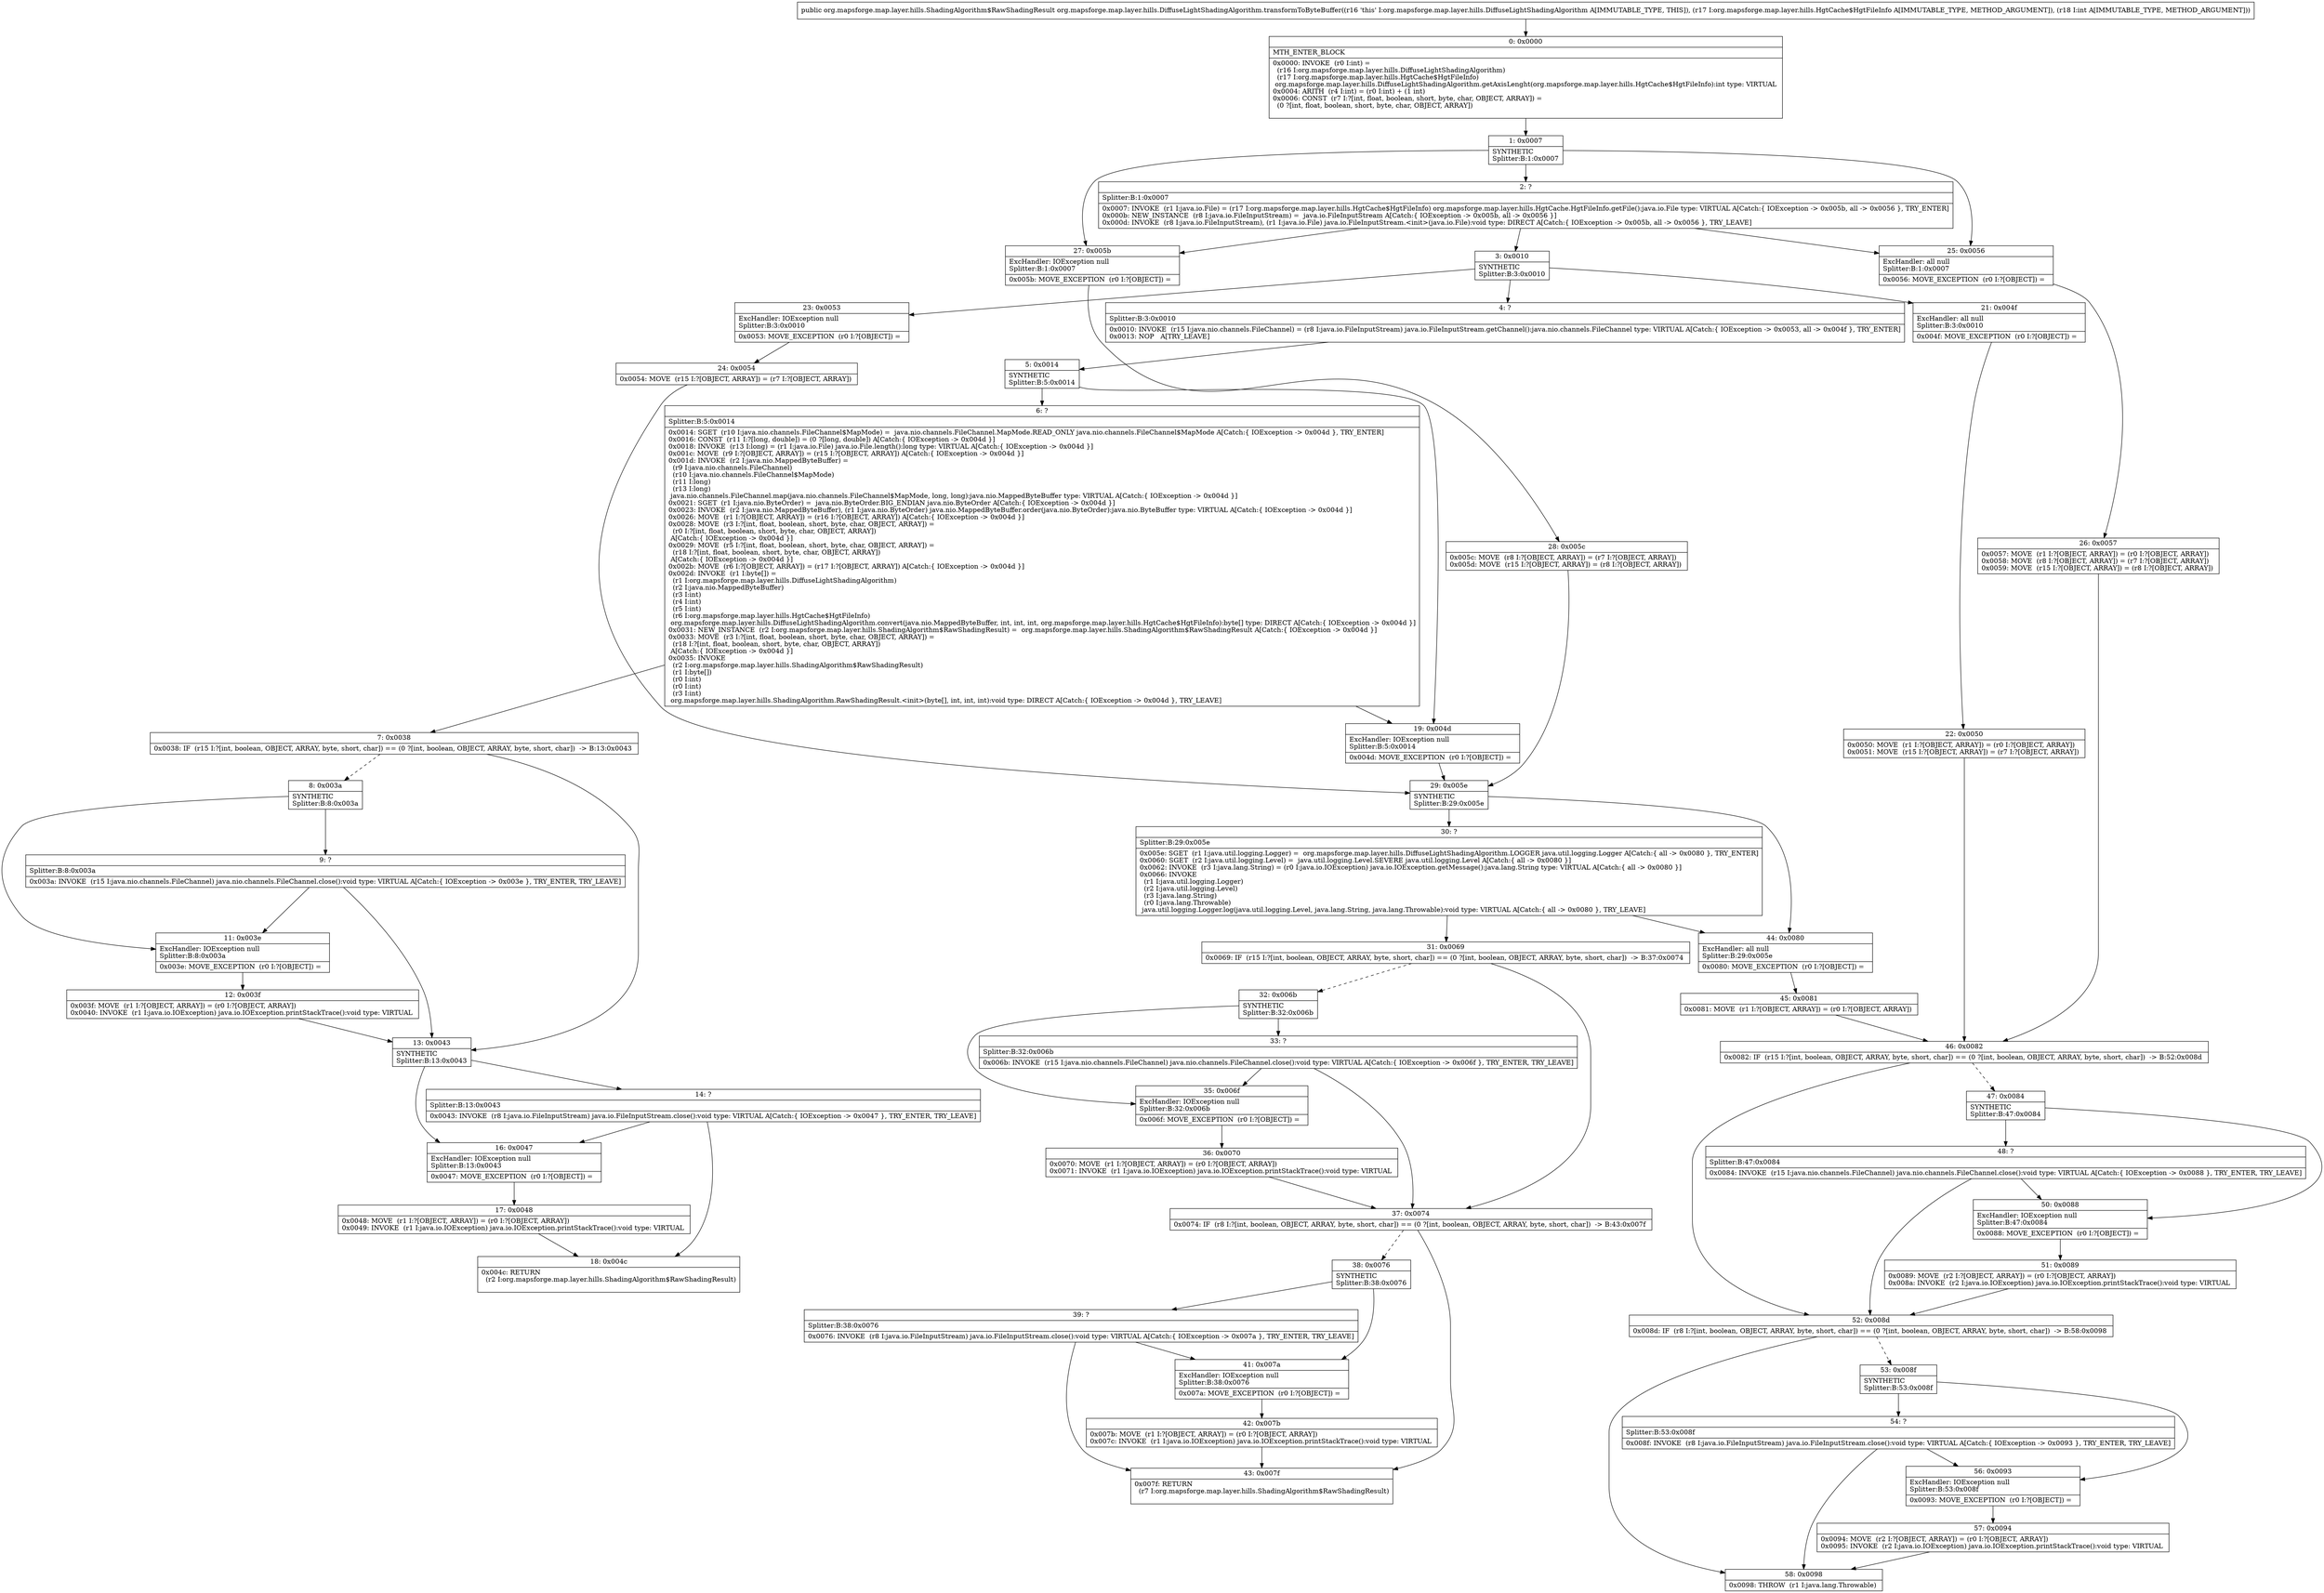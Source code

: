 digraph "CFG fororg.mapsforge.map.layer.hills.DiffuseLightShadingAlgorithm.transformToByteBuffer(Lorg\/mapsforge\/map\/layer\/hills\/HgtCache$HgtFileInfo;I)Lorg\/mapsforge\/map\/layer\/hills\/ShadingAlgorithm$RawShadingResult;" {
Node_0 [shape=record,label="{0\:\ 0x0000|MTH_ENTER_BLOCK\l|0x0000: INVOKE  (r0 I:int) = \l  (r16 I:org.mapsforge.map.layer.hills.DiffuseLightShadingAlgorithm)\l  (r17 I:org.mapsforge.map.layer.hills.HgtCache$HgtFileInfo)\l org.mapsforge.map.layer.hills.DiffuseLightShadingAlgorithm.getAxisLenght(org.mapsforge.map.layer.hills.HgtCache$HgtFileInfo):int type: VIRTUAL \l0x0004: ARITH  (r4 I:int) = (r0 I:int) + (1 int) \l0x0006: CONST  (r7 I:?[int, float, boolean, short, byte, char, OBJECT, ARRAY]) = \l  (0 ?[int, float, boolean, short, byte, char, OBJECT, ARRAY])\l \l}"];
Node_1 [shape=record,label="{1\:\ 0x0007|SYNTHETIC\lSplitter:B:1:0x0007\l}"];
Node_2 [shape=record,label="{2\:\ ?|Splitter:B:1:0x0007\l|0x0007: INVOKE  (r1 I:java.io.File) = (r17 I:org.mapsforge.map.layer.hills.HgtCache$HgtFileInfo) org.mapsforge.map.layer.hills.HgtCache.HgtFileInfo.getFile():java.io.File type: VIRTUAL A[Catch:\{ IOException \-\> 0x005b, all \-\> 0x0056 \}, TRY_ENTER]\l0x000b: NEW_INSTANCE  (r8 I:java.io.FileInputStream) =  java.io.FileInputStream A[Catch:\{ IOException \-\> 0x005b, all \-\> 0x0056 \}]\l0x000d: INVOKE  (r8 I:java.io.FileInputStream), (r1 I:java.io.File) java.io.FileInputStream.\<init\>(java.io.File):void type: DIRECT A[Catch:\{ IOException \-\> 0x005b, all \-\> 0x0056 \}, TRY_LEAVE]\l}"];
Node_3 [shape=record,label="{3\:\ 0x0010|SYNTHETIC\lSplitter:B:3:0x0010\l}"];
Node_4 [shape=record,label="{4\:\ ?|Splitter:B:3:0x0010\l|0x0010: INVOKE  (r15 I:java.nio.channels.FileChannel) = (r8 I:java.io.FileInputStream) java.io.FileInputStream.getChannel():java.nio.channels.FileChannel type: VIRTUAL A[Catch:\{ IOException \-\> 0x0053, all \-\> 0x004f \}, TRY_ENTER]\l0x0013: NOP   A[TRY_LEAVE]\l}"];
Node_5 [shape=record,label="{5\:\ 0x0014|SYNTHETIC\lSplitter:B:5:0x0014\l}"];
Node_6 [shape=record,label="{6\:\ ?|Splitter:B:5:0x0014\l|0x0014: SGET  (r10 I:java.nio.channels.FileChannel$MapMode) =  java.nio.channels.FileChannel.MapMode.READ_ONLY java.nio.channels.FileChannel$MapMode A[Catch:\{ IOException \-\> 0x004d \}, TRY_ENTER]\l0x0016: CONST  (r11 I:?[long, double]) = (0 ?[long, double]) A[Catch:\{ IOException \-\> 0x004d \}]\l0x0018: INVOKE  (r13 I:long) = (r1 I:java.io.File) java.io.File.length():long type: VIRTUAL A[Catch:\{ IOException \-\> 0x004d \}]\l0x001c: MOVE  (r9 I:?[OBJECT, ARRAY]) = (r15 I:?[OBJECT, ARRAY]) A[Catch:\{ IOException \-\> 0x004d \}]\l0x001d: INVOKE  (r2 I:java.nio.MappedByteBuffer) = \l  (r9 I:java.nio.channels.FileChannel)\l  (r10 I:java.nio.channels.FileChannel$MapMode)\l  (r11 I:long)\l  (r13 I:long)\l java.nio.channels.FileChannel.map(java.nio.channels.FileChannel$MapMode, long, long):java.nio.MappedByteBuffer type: VIRTUAL A[Catch:\{ IOException \-\> 0x004d \}]\l0x0021: SGET  (r1 I:java.nio.ByteOrder) =  java.nio.ByteOrder.BIG_ENDIAN java.nio.ByteOrder A[Catch:\{ IOException \-\> 0x004d \}]\l0x0023: INVOKE  (r2 I:java.nio.MappedByteBuffer), (r1 I:java.nio.ByteOrder) java.nio.MappedByteBuffer.order(java.nio.ByteOrder):java.nio.ByteBuffer type: VIRTUAL A[Catch:\{ IOException \-\> 0x004d \}]\l0x0026: MOVE  (r1 I:?[OBJECT, ARRAY]) = (r16 I:?[OBJECT, ARRAY]) A[Catch:\{ IOException \-\> 0x004d \}]\l0x0028: MOVE  (r3 I:?[int, float, boolean, short, byte, char, OBJECT, ARRAY]) = \l  (r0 I:?[int, float, boolean, short, byte, char, OBJECT, ARRAY])\l A[Catch:\{ IOException \-\> 0x004d \}]\l0x0029: MOVE  (r5 I:?[int, float, boolean, short, byte, char, OBJECT, ARRAY]) = \l  (r18 I:?[int, float, boolean, short, byte, char, OBJECT, ARRAY])\l A[Catch:\{ IOException \-\> 0x004d \}]\l0x002b: MOVE  (r6 I:?[OBJECT, ARRAY]) = (r17 I:?[OBJECT, ARRAY]) A[Catch:\{ IOException \-\> 0x004d \}]\l0x002d: INVOKE  (r1 I:byte[]) = \l  (r1 I:org.mapsforge.map.layer.hills.DiffuseLightShadingAlgorithm)\l  (r2 I:java.nio.MappedByteBuffer)\l  (r3 I:int)\l  (r4 I:int)\l  (r5 I:int)\l  (r6 I:org.mapsforge.map.layer.hills.HgtCache$HgtFileInfo)\l org.mapsforge.map.layer.hills.DiffuseLightShadingAlgorithm.convert(java.nio.MappedByteBuffer, int, int, int, org.mapsforge.map.layer.hills.HgtCache$HgtFileInfo):byte[] type: DIRECT A[Catch:\{ IOException \-\> 0x004d \}]\l0x0031: NEW_INSTANCE  (r2 I:org.mapsforge.map.layer.hills.ShadingAlgorithm$RawShadingResult) =  org.mapsforge.map.layer.hills.ShadingAlgorithm$RawShadingResult A[Catch:\{ IOException \-\> 0x004d \}]\l0x0033: MOVE  (r3 I:?[int, float, boolean, short, byte, char, OBJECT, ARRAY]) = \l  (r18 I:?[int, float, boolean, short, byte, char, OBJECT, ARRAY])\l A[Catch:\{ IOException \-\> 0x004d \}]\l0x0035: INVOKE  \l  (r2 I:org.mapsforge.map.layer.hills.ShadingAlgorithm$RawShadingResult)\l  (r1 I:byte[])\l  (r0 I:int)\l  (r0 I:int)\l  (r3 I:int)\l org.mapsforge.map.layer.hills.ShadingAlgorithm.RawShadingResult.\<init\>(byte[], int, int, int):void type: DIRECT A[Catch:\{ IOException \-\> 0x004d \}, TRY_LEAVE]\l}"];
Node_7 [shape=record,label="{7\:\ 0x0038|0x0038: IF  (r15 I:?[int, boolean, OBJECT, ARRAY, byte, short, char]) == (0 ?[int, boolean, OBJECT, ARRAY, byte, short, char])  \-\> B:13:0x0043 \l}"];
Node_8 [shape=record,label="{8\:\ 0x003a|SYNTHETIC\lSplitter:B:8:0x003a\l}"];
Node_9 [shape=record,label="{9\:\ ?|Splitter:B:8:0x003a\l|0x003a: INVOKE  (r15 I:java.nio.channels.FileChannel) java.nio.channels.FileChannel.close():void type: VIRTUAL A[Catch:\{ IOException \-\> 0x003e \}, TRY_ENTER, TRY_LEAVE]\l}"];
Node_11 [shape=record,label="{11\:\ 0x003e|ExcHandler: IOException null\lSplitter:B:8:0x003a\l|0x003e: MOVE_EXCEPTION  (r0 I:?[OBJECT]) =  \l}"];
Node_12 [shape=record,label="{12\:\ 0x003f|0x003f: MOVE  (r1 I:?[OBJECT, ARRAY]) = (r0 I:?[OBJECT, ARRAY]) \l0x0040: INVOKE  (r1 I:java.io.IOException) java.io.IOException.printStackTrace():void type: VIRTUAL \l}"];
Node_13 [shape=record,label="{13\:\ 0x0043|SYNTHETIC\lSplitter:B:13:0x0043\l}"];
Node_14 [shape=record,label="{14\:\ ?|Splitter:B:13:0x0043\l|0x0043: INVOKE  (r8 I:java.io.FileInputStream) java.io.FileInputStream.close():void type: VIRTUAL A[Catch:\{ IOException \-\> 0x0047 \}, TRY_ENTER, TRY_LEAVE]\l}"];
Node_16 [shape=record,label="{16\:\ 0x0047|ExcHandler: IOException null\lSplitter:B:13:0x0043\l|0x0047: MOVE_EXCEPTION  (r0 I:?[OBJECT]) =  \l}"];
Node_17 [shape=record,label="{17\:\ 0x0048|0x0048: MOVE  (r1 I:?[OBJECT, ARRAY]) = (r0 I:?[OBJECT, ARRAY]) \l0x0049: INVOKE  (r1 I:java.io.IOException) java.io.IOException.printStackTrace():void type: VIRTUAL \l}"];
Node_18 [shape=record,label="{18\:\ 0x004c|0x004c: RETURN  \l  (r2 I:org.mapsforge.map.layer.hills.ShadingAlgorithm$RawShadingResult)\l \l}"];
Node_19 [shape=record,label="{19\:\ 0x004d|ExcHandler: IOException null\lSplitter:B:5:0x0014\l|0x004d: MOVE_EXCEPTION  (r0 I:?[OBJECT]) =  \l}"];
Node_21 [shape=record,label="{21\:\ 0x004f|ExcHandler: all null\lSplitter:B:3:0x0010\l|0x004f: MOVE_EXCEPTION  (r0 I:?[OBJECT]) =  \l}"];
Node_22 [shape=record,label="{22\:\ 0x0050|0x0050: MOVE  (r1 I:?[OBJECT, ARRAY]) = (r0 I:?[OBJECT, ARRAY]) \l0x0051: MOVE  (r15 I:?[OBJECT, ARRAY]) = (r7 I:?[OBJECT, ARRAY]) \l}"];
Node_23 [shape=record,label="{23\:\ 0x0053|ExcHandler: IOException null\lSplitter:B:3:0x0010\l|0x0053: MOVE_EXCEPTION  (r0 I:?[OBJECT]) =  \l}"];
Node_24 [shape=record,label="{24\:\ 0x0054|0x0054: MOVE  (r15 I:?[OBJECT, ARRAY]) = (r7 I:?[OBJECT, ARRAY]) \l}"];
Node_25 [shape=record,label="{25\:\ 0x0056|ExcHandler: all null\lSplitter:B:1:0x0007\l|0x0056: MOVE_EXCEPTION  (r0 I:?[OBJECT]) =  \l}"];
Node_26 [shape=record,label="{26\:\ 0x0057|0x0057: MOVE  (r1 I:?[OBJECT, ARRAY]) = (r0 I:?[OBJECT, ARRAY]) \l0x0058: MOVE  (r8 I:?[OBJECT, ARRAY]) = (r7 I:?[OBJECT, ARRAY]) \l0x0059: MOVE  (r15 I:?[OBJECT, ARRAY]) = (r8 I:?[OBJECT, ARRAY]) \l}"];
Node_27 [shape=record,label="{27\:\ 0x005b|ExcHandler: IOException null\lSplitter:B:1:0x0007\l|0x005b: MOVE_EXCEPTION  (r0 I:?[OBJECT]) =  \l}"];
Node_28 [shape=record,label="{28\:\ 0x005c|0x005c: MOVE  (r8 I:?[OBJECT, ARRAY]) = (r7 I:?[OBJECT, ARRAY]) \l0x005d: MOVE  (r15 I:?[OBJECT, ARRAY]) = (r8 I:?[OBJECT, ARRAY]) \l}"];
Node_29 [shape=record,label="{29\:\ 0x005e|SYNTHETIC\lSplitter:B:29:0x005e\l}"];
Node_30 [shape=record,label="{30\:\ ?|Splitter:B:29:0x005e\l|0x005e: SGET  (r1 I:java.util.logging.Logger) =  org.mapsforge.map.layer.hills.DiffuseLightShadingAlgorithm.LOGGER java.util.logging.Logger A[Catch:\{ all \-\> 0x0080 \}, TRY_ENTER]\l0x0060: SGET  (r2 I:java.util.logging.Level) =  java.util.logging.Level.SEVERE java.util.logging.Level A[Catch:\{ all \-\> 0x0080 \}]\l0x0062: INVOKE  (r3 I:java.lang.String) = (r0 I:java.io.IOException) java.io.IOException.getMessage():java.lang.String type: VIRTUAL A[Catch:\{ all \-\> 0x0080 \}]\l0x0066: INVOKE  \l  (r1 I:java.util.logging.Logger)\l  (r2 I:java.util.logging.Level)\l  (r3 I:java.lang.String)\l  (r0 I:java.lang.Throwable)\l java.util.logging.Logger.log(java.util.logging.Level, java.lang.String, java.lang.Throwable):void type: VIRTUAL A[Catch:\{ all \-\> 0x0080 \}, TRY_LEAVE]\l}"];
Node_31 [shape=record,label="{31\:\ 0x0069|0x0069: IF  (r15 I:?[int, boolean, OBJECT, ARRAY, byte, short, char]) == (0 ?[int, boolean, OBJECT, ARRAY, byte, short, char])  \-\> B:37:0x0074 \l}"];
Node_32 [shape=record,label="{32\:\ 0x006b|SYNTHETIC\lSplitter:B:32:0x006b\l}"];
Node_33 [shape=record,label="{33\:\ ?|Splitter:B:32:0x006b\l|0x006b: INVOKE  (r15 I:java.nio.channels.FileChannel) java.nio.channels.FileChannel.close():void type: VIRTUAL A[Catch:\{ IOException \-\> 0x006f \}, TRY_ENTER, TRY_LEAVE]\l}"];
Node_35 [shape=record,label="{35\:\ 0x006f|ExcHandler: IOException null\lSplitter:B:32:0x006b\l|0x006f: MOVE_EXCEPTION  (r0 I:?[OBJECT]) =  \l}"];
Node_36 [shape=record,label="{36\:\ 0x0070|0x0070: MOVE  (r1 I:?[OBJECT, ARRAY]) = (r0 I:?[OBJECT, ARRAY]) \l0x0071: INVOKE  (r1 I:java.io.IOException) java.io.IOException.printStackTrace():void type: VIRTUAL \l}"];
Node_37 [shape=record,label="{37\:\ 0x0074|0x0074: IF  (r8 I:?[int, boolean, OBJECT, ARRAY, byte, short, char]) == (0 ?[int, boolean, OBJECT, ARRAY, byte, short, char])  \-\> B:43:0x007f \l}"];
Node_38 [shape=record,label="{38\:\ 0x0076|SYNTHETIC\lSplitter:B:38:0x0076\l}"];
Node_39 [shape=record,label="{39\:\ ?|Splitter:B:38:0x0076\l|0x0076: INVOKE  (r8 I:java.io.FileInputStream) java.io.FileInputStream.close():void type: VIRTUAL A[Catch:\{ IOException \-\> 0x007a \}, TRY_ENTER, TRY_LEAVE]\l}"];
Node_41 [shape=record,label="{41\:\ 0x007a|ExcHandler: IOException null\lSplitter:B:38:0x0076\l|0x007a: MOVE_EXCEPTION  (r0 I:?[OBJECT]) =  \l}"];
Node_42 [shape=record,label="{42\:\ 0x007b|0x007b: MOVE  (r1 I:?[OBJECT, ARRAY]) = (r0 I:?[OBJECT, ARRAY]) \l0x007c: INVOKE  (r1 I:java.io.IOException) java.io.IOException.printStackTrace():void type: VIRTUAL \l}"];
Node_43 [shape=record,label="{43\:\ 0x007f|0x007f: RETURN  \l  (r7 I:org.mapsforge.map.layer.hills.ShadingAlgorithm$RawShadingResult)\l \l}"];
Node_44 [shape=record,label="{44\:\ 0x0080|ExcHandler: all null\lSplitter:B:29:0x005e\l|0x0080: MOVE_EXCEPTION  (r0 I:?[OBJECT]) =  \l}"];
Node_45 [shape=record,label="{45\:\ 0x0081|0x0081: MOVE  (r1 I:?[OBJECT, ARRAY]) = (r0 I:?[OBJECT, ARRAY]) \l}"];
Node_46 [shape=record,label="{46\:\ 0x0082|0x0082: IF  (r15 I:?[int, boolean, OBJECT, ARRAY, byte, short, char]) == (0 ?[int, boolean, OBJECT, ARRAY, byte, short, char])  \-\> B:52:0x008d \l}"];
Node_47 [shape=record,label="{47\:\ 0x0084|SYNTHETIC\lSplitter:B:47:0x0084\l}"];
Node_48 [shape=record,label="{48\:\ ?|Splitter:B:47:0x0084\l|0x0084: INVOKE  (r15 I:java.nio.channels.FileChannel) java.nio.channels.FileChannel.close():void type: VIRTUAL A[Catch:\{ IOException \-\> 0x0088 \}, TRY_ENTER, TRY_LEAVE]\l}"];
Node_50 [shape=record,label="{50\:\ 0x0088|ExcHandler: IOException null\lSplitter:B:47:0x0084\l|0x0088: MOVE_EXCEPTION  (r0 I:?[OBJECT]) =  \l}"];
Node_51 [shape=record,label="{51\:\ 0x0089|0x0089: MOVE  (r2 I:?[OBJECT, ARRAY]) = (r0 I:?[OBJECT, ARRAY]) \l0x008a: INVOKE  (r2 I:java.io.IOException) java.io.IOException.printStackTrace():void type: VIRTUAL \l}"];
Node_52 [shape=record,label="{52\:\ 0x008d|0x008d: IF  (r8 I:?[int, boolean, OBJECT, ARRAY, byte, short, char]) == (0 ?[int, boolean, OBJECT, ARRAY, byte, short, char])  \-\> B:58:0x0098 \l}"];
Node_53 [shape=record,label="{53\:\ 0x008f|SYNTHETIC\lSplitter:B:53:0x008f\l}"];
Node_54 [shape=record,label="{54\:\ ?|Splitter:B:53:0x008f\l|0x008f: INVOKE  (r8 I:java.io.FileInputStream) java.io.FileInputStream.close():void type: VIRTUAL A[Catch:\{ IOException \-\> 0x0093 \}, TRY_ENTER, TRY_LEAVE]\l}"];
Node_56 [shape=record,label="{56\:\ 0x0093|ExcHandler: IOException null\lSplitter:B:53:0x008f\l|0x0093: MOVE_EXCEPTION  (r0 I:?[OBJECT]) =  \l}"];
Node_57 [shape=record,label="{57\:\ 0x0094|0x0094: MOVE  (r2 I:?[OBJECT, ARRAY]) = (r0 I:?[OBJECT, ARRAY]) \l0x0095: INVOKE  (r2 I:java.io.IOException) java.io.IOException.printStackTrace():void type: VIRTUAL \l}"];
Node_58 [shape=record,label="{58\:\ 0x0098|0x0098: THROW  (r1 I:java.lang.Throwable) \l}"];
MethodNode[shape=record,label="{public org.mapsforge.map.layer.hills.ShadingAlgorithm$RawShadingResult org.mapsforge.map.layer.hills.DiffuseLightShadingAlgorithm.transformToByteBuffer((r16 'this' I:org.mapsforge.map.layer.hills.DiffuseLightShadingAlgorithm A[IMMUTABLE_TYPE, THIS]), (r17 I:org.mapsforge.map.layer.hills.HgtCache$HgtFileInfo A[IMMUTABLE_TYPE, METHOD_ARGUMENT]), (r18 I:int A[IMMUTABLE_TYPE, METHOD_ARGUMENT])) }"];
MethodNode -> Node_0;
Node_0 -> Node_1;
Node_1 -> Node_2;
Node_1 -> Node_27;
Node_1 -> Node_25;
Node_2 -> Node_3;
Node_2 -> Node_27;
Node_2 -> Node_25;
Node_3 -> Node_4;
Node_3 -> Node_23;
Node_3 -> Node_21;
Node_4 -> Node_5;
Node_5 -> Node_6;
Node_5 -> Node_19;
Node_6 -> Node_7;
Node_6 -> Node_19;
Node_7 -> Node_8[style=dashed];
Node_7 -> Node_13;
Node_8 -> Node_9;
Node_8 -> Node_11;
Node_9 -> Node_11;
Node_9 -> Node_13;
Node_11 -> Node_12;
Node_12 -> Node_13;
Node_13 -> Node_14;
Node_13 -> Node_16;
Node_14 -> Node_16;
Node_14 -> Node_18;
Node_16 -> Node_17;
Node_17 -> Node_18;
Node_19 -> Node_29;
Node_21 -> Node_22;
Node_22 -> Node_46;
Node_23 -> Node_24;
Node_24 -> Node_29;
Node_25 -> Node_26;
Node_26 -> Node_46;
Node_27 -> Node_28;
Node_28 -> Node_29;
Node_29 -> Node_30;
Node_29 -> Node_44;
Node_30 -> Node_31;
Node_30 -> Node_44;
Node_31 -> Node_32[style=dashed];
Node_31 -> Node_37;
Node_32 -> Node_33;
Node_32 -> Node_35;
Node_33 -> Node_35;
Node_33 -> Node_37;
Node_35 -> Node_36;
Node_36 -> Node_37;
Node_37 -> Node_38[style=dashed];
Node_37 -> Node_43;
Node_38 -> Node_39;
Node_38 -> Node_41;
Node_39 -> Node_41;
Node_39 -> Node_43;
Node_41 -> Node_42;
Node_42 -> Node_43;
Node_44 -> Node_45;
Node_45 -> Node_46;
Node_46 -> Node_47[style=dashed];
Node_46 -> Node_52;
Node_47 -> Node_48;
Node_47 -> Node_50;
Node_48 -> Node_50;
Node_48 -> Node_52;
Node_50 -> Node_51;
Node_51 -> Node_52;
Node_52 -> Node_53[style=dashed];
Node_52 -> Node_58;
Node_53 -> Node_54;
Node_53 -> Node_56;
Node_54 -> Node_56;
Node_54 -> Node_58;
Node_56 -> Node_57;
Node_57 -> Node_58;
}

